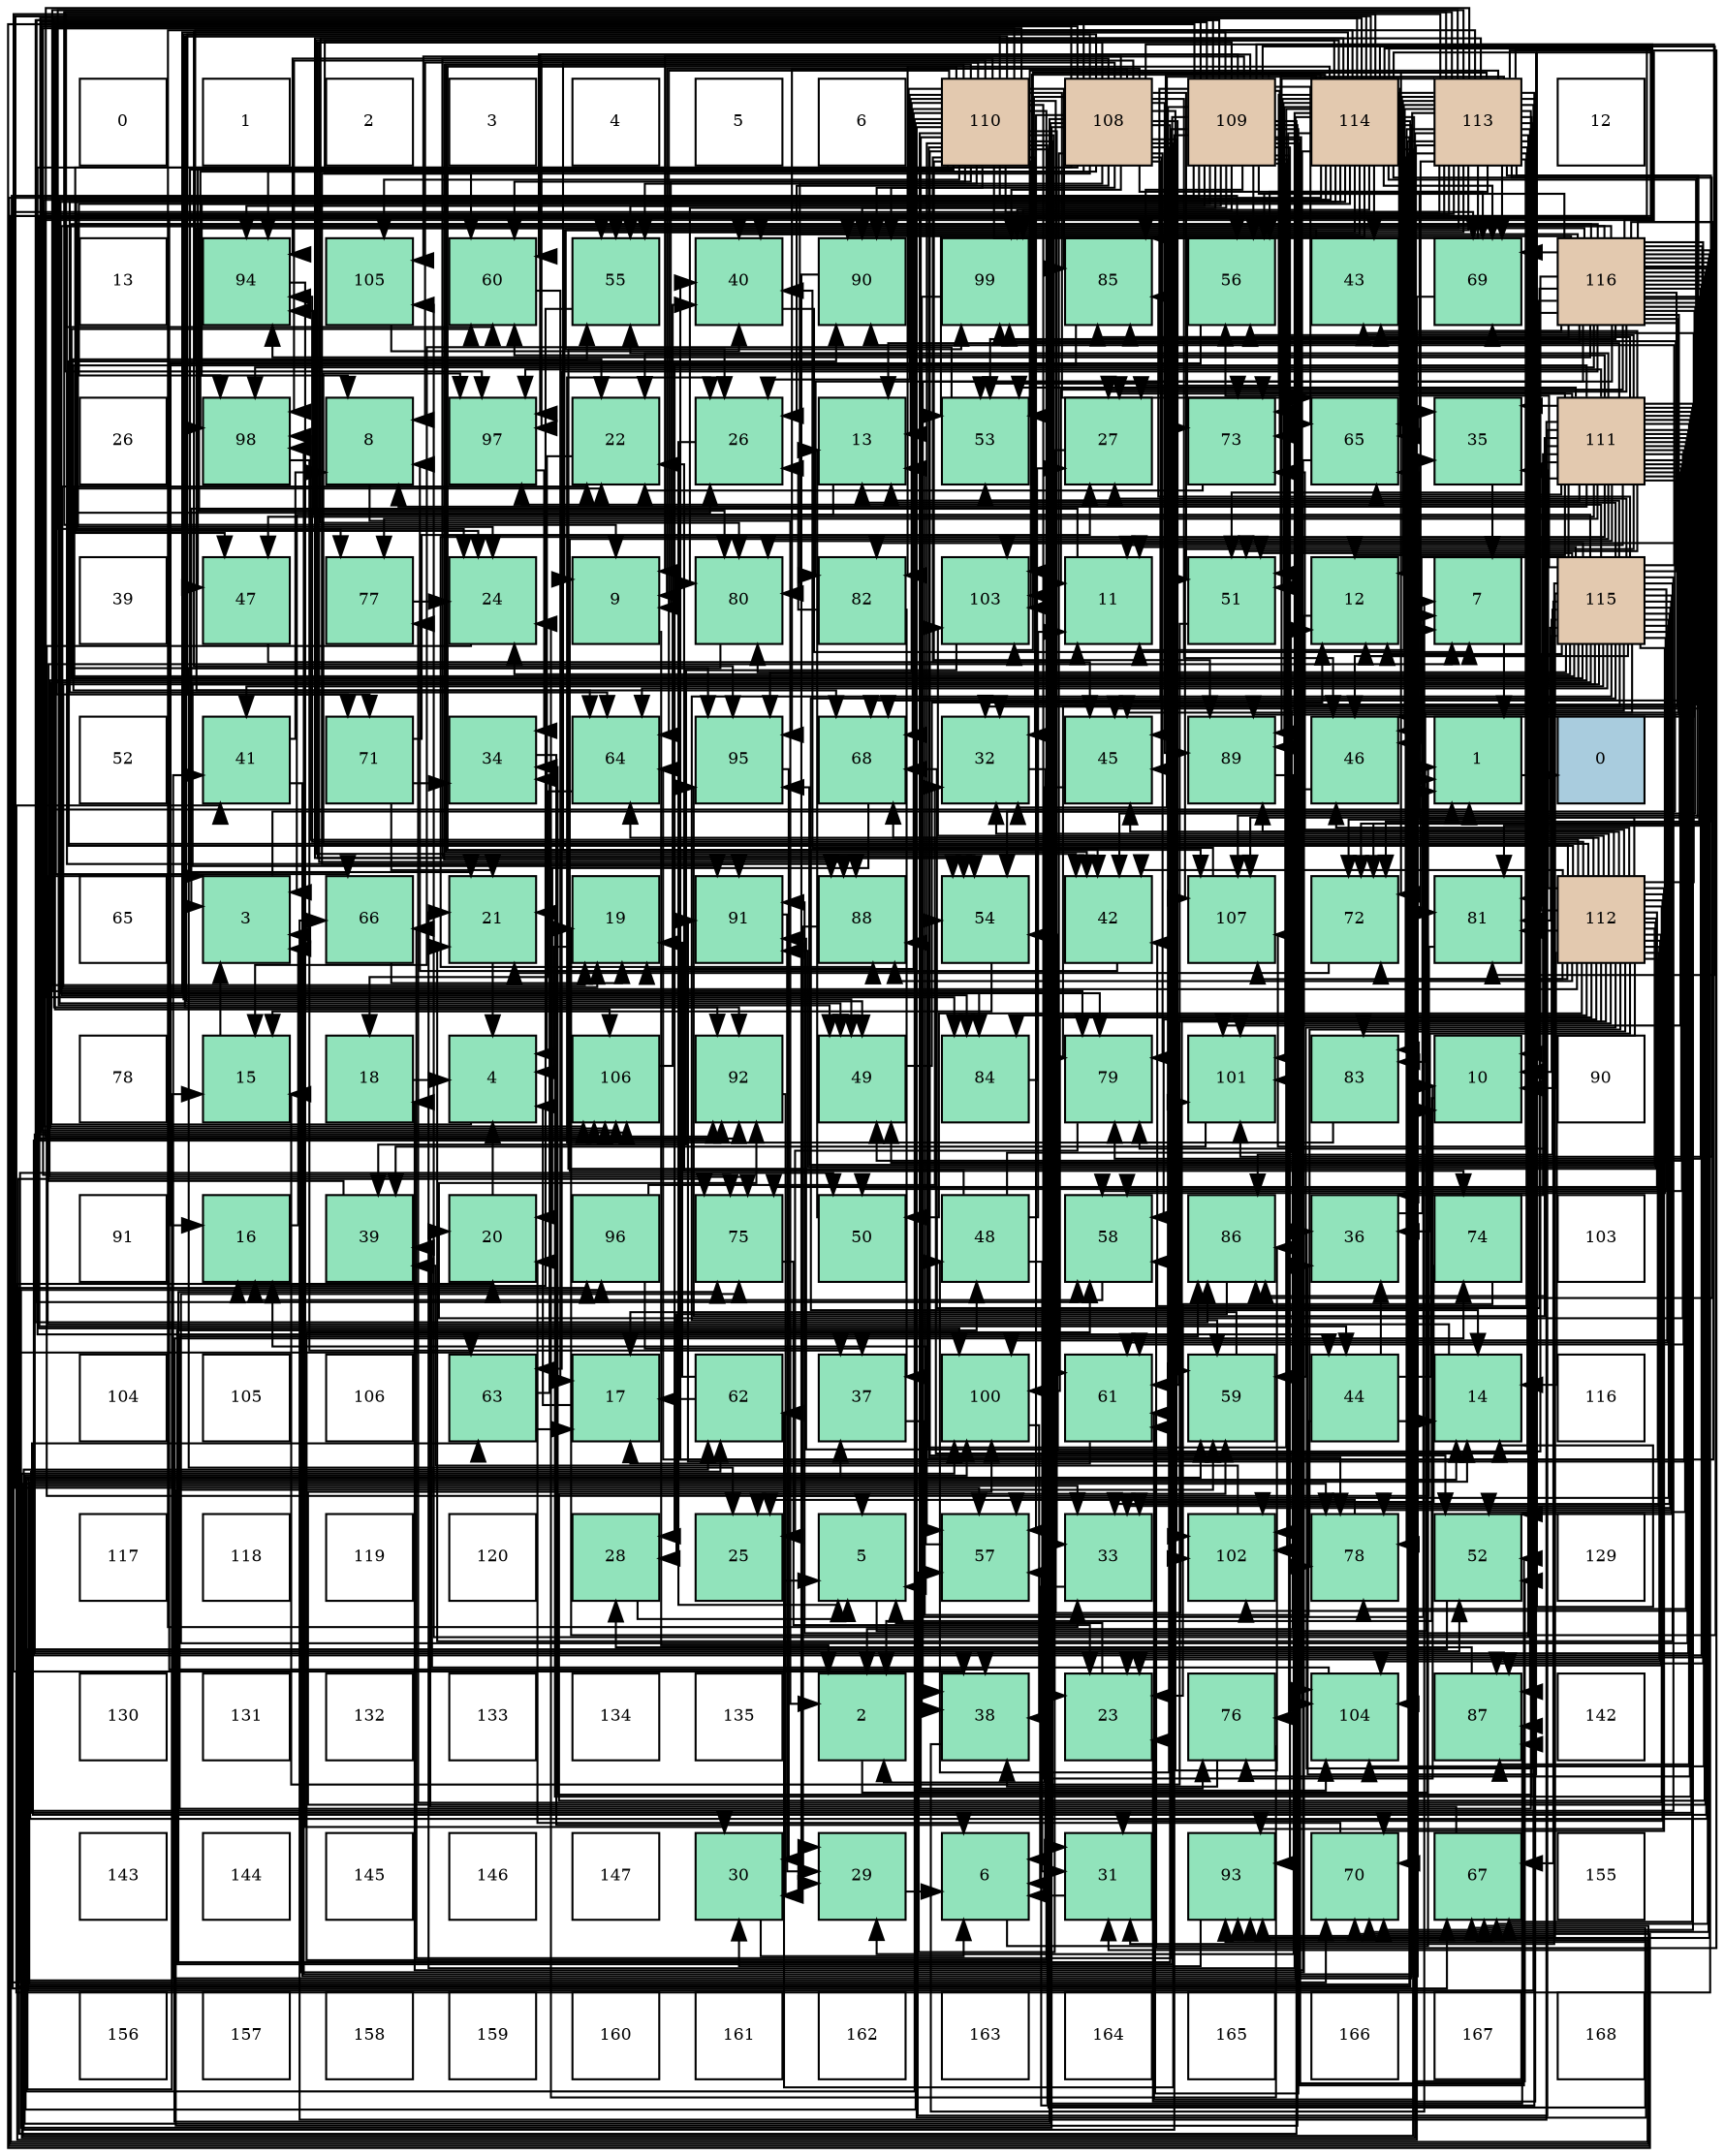 digraph layout{
 rankdir=TB;
 splines=ortho;
 node [style=filled shape=square fixedsize=true width=0.6];
0[label="0", fontsize=8, fillcolor="#ffffff"];
1[label="1", fontsize=8, fillcolor="#ffffff"];
2[label="2", fontsize=8, fillcolor="#ffffff"];
3[label="3", fontsize=8, fillcolor="#ffffff"];
4[label="4", fontsize=8, fillcolor="#ffffff"];
5[label="5", fontsize=8, fillcolor="#ffffff"];
6[label="6", fontsize=8, fillcolor="#ffffff"];
7[label="110", fontsize=8, fillcolor="#e3c9af"];
8[label="108", fontsize=8, fillcolor="#e3c9af"];
9[label="109", fontsize=8, fillcolor="#e3c9af"];
10[label="114", fontsize=8, fillcolor="#e3c9af"];
11[label="113", fontsize=8, fillcolor="#e3c9af"];
12[label="12", fontsize=8, fillcolor="#ffffff"];
13[label="13", fontsize=8, fillcolor="#ffffff"];
14[label="94", fontsize=8, fillcolor="#91e3bb"];
15[label="105", fontsize=8, fillcolor="#91e3bb"];
16[label="60", fontsize=8, fillcolor="#91e3bb"];
17[label="55", fontsize=8, fillcolor="#91e3bb"];
18[label="40", fontsize=8, fillcolor="#91e3bb"];
19[label="90", fontsize=8, fillcolor="#91e3bb"];
20[label="99", fontsize=8, fillcolor="#91e3bb"];
21[label="85", fontsize=8, fillcolor="#91e3bb"];
22[label="56", fontsize=8, fillcolor="#91e3bb"];
23[label="43", fontsize=8, fillcolor="#91e3bb"];
24[label="69", fontsize=8, fillcolor="#91e3bb"];
25[label="116", fontsize=8, fillcolor="#e3c9af"];
26[label="26", fontsize=8, fillcolor="#ffffff"];
27[label="98", fontsize=8, fillcolor="#91e3bb"];
28[label="8", fontsize=8, fillcolor="#91e3bb"];
29[label="97", fontsize=8, fillcolor="#91e3bb"];
30[label="22", fontsize=8, fillcolor="#91e3bb"];
31[label="26", fontsize=8, fillcolor="#91e3bb"];
32[label="13", fontsize=8, fillcolor="#91e3bb"];
33[label="53", fontsize=8, fillcolor="#91e3bb"];
34[label="27", fontsize=8, fillcolor="#91e3bb"];
35[label="73", fontsize=8, fillcolor="#91e3bb"];
36[label="65", fontsize=8, fillcolor="#91e3bb"];
37[label="35", fontsize=8, fillcolor="#91e3bb"];
38[label="111", fontsize=8, fillcolor="#e3c9af"];
39[label="39", fontsize=8, fillcolor="#ffffff"];
40[label="47", fontsize=8, fillcolor="#91e3bb"];
41[label="77", fontsize=8, fillcolor="#91e3bb"];
42[label="24", fontsize=8, fillcolor="#91e3bb"];
43[label="9", fontsize=8, fillcolor="#91e3bb"];
44[label="80", fontsize=8, fillcolor="#91e3bb"];
45[label="82", fontsize=8, fillcolor="#91e3bb"];
46[label="103", fontsize=8, fillcolor="#91e3bb"];
47[label="11", fontsize=8, fillcolor="#91e3bb"];
48[label="51", fontsize=8, fillcolor="#91e3bb"];
49[label="12", fontsize=8, fillcolor="#91e3bb"];
50[label="7", fontsize=8, fillcolor="#91e3bb"];
51[label="115", fontsize=8, fillcolor="#e3c9af"];
52[label="52", fontsize=8, fillcolor="#ffffff"];
53[label="41", fontsize=8, fillcolor="#91e3bb"];
54[label="71", fontsize=8, fillcolor="#91e3bb"];
55[label="34", fontsize=8, fillcolor="#91e3bb"];
56[label="64", fontsize=8, fillcolor="#91e3bb"];
57[label="95", fontsize=8, fillcolor="#91e3bb"];
58[label="68", fontsize=8, fillcolor="#91e3bb"];
59[label="32", fontsize=8, fillcolor="#91e3bb"];
60[label="45", fontsize=8, fillcolor="#91e3bb"];
61[label="89", fontsize=8, fillcolor="#91e3bb"];
62[label="46", fontsize=8, fillcolor="#91e3bb"];
63[label="1", fontsize=8, fillcolor="#91e3bb"];
64[label="0", fontsize=8, fillcolor="#a9ccde"];
65[label="65", fontsize=8, fillcolor="#ffffff"];
66[label="3", fontsize=8, fillcolor="#91e3bb"];
67[label="66", fontsize=8, fillcolor="#91e3bb"];
68[label="21", fontsize=8, fillcolor="#91e3bb"];
69[label="19", fontsize=8, fillcolor="#91e3bb"];
70[label="91", fontsize=8, fillcolor="#91e3bb"];
71[label="88", fontsize=8, fillcolor="#91e3bb"];
72[label="54", fontsize=8, fillcolor="#91e3bb"];
73[label="42", fontsize=8, fillcolor="#91e3bb"];
74[label="107", fontsize=8, fillcolor="#91e3bb"];
75[label="72", fontsize=8, fillcolor="#91e3bb"];
76[label="81", fontsize=8, fillcolor="#91e3bb"];
77[label="112", fontsize=8, fillcolor="#e3c9af"];
78[label="78", fontsize=8, fillcolor="#ffffff"];
79[label="15", fontsize=8, fillcolor="#91e3bb"];
80[label="18", fontsize=8, fillcolor="#91e3bb"];
81[label="4", fontsize=8, fillcolor="#91e3bb"];
82[label="106", fontsize=8, fillcolor="#91e3bb"];
83[label="92", fontsize=8, fillcolor="#91e3bb"];
84[label="49", fontsize=8, fillcolor="#91e3bb"];
85[label="84", fontsize=8, fillcolor="#91e3bb"];
86[label="79", fontsize=8, fillcolor="#91e3bb"];
87[label="101", fontsize=8, fillcolor="#91e3bb"];
88[label="83", fontsize=8, fillcolor="#91e3bb"];
89[label="10", fontsize=8, fillcolor="#91e3bb"];
90[label="90", fontsize=8, fillcolor="#ffffff"];
91[label="91", fontsize=8, fillcolor="#ffffff"];
92[label="16", fontsize=8, fillcolor="#91e3bb"];
93[label="39", fontsize=8, fillcolor="#91e3bb"];
94[label="20", fontsize=8, fillcolor="#91e3bb"];
95[label="96", fontsize=8, fillcolor="#91e3bb"];
96[label="75", fontsize=8, fillcolor="#91e3bb"];
97[label="50", fontsize=8, fillcolor="#91e3bb"];
98[label="48", fontsize=8, fillcolor="#91e3bb"];
99[label="58", fontsize=8, fillcolor="#91e3bb"];
100[label="86", fontsize=8, fillcolor="#91e3bb"];
101[label="36", fontsize=8, fillcolor="#91e3bb"];
102[label="74", fontsize=8, fillcolor="#91e3bb"];
103[label="103", fontsize=8, fillcolor="#ffffff"];
104[label="104", fontsize=8, fillcolor="#ffffff"];
105[label="105", fontsize=8, fillcolor="#ffffff"];
106[label="106", fontsize=8, fillcolor="#ffffff"];
107[label="63", fontsize=8, fillcolor="#91e3bb"];
108[label="17", fontsize=8, fillcolor="#91e3bb"];
109[label="62", fontsize=8, fillcolor="#91e3bb"];
110[label="37", fontsize=8, fillcolor="#91e3bb"];
111[label="100", fontsize=8, fillcolor="#91e3bb"];
112[label="61", fontsize=8, fillcolor="#91e3bb"];
113[label="59", fontsize=8, fillcolor="#91e3bb"];
114[label="44", fontsize=8, fillcolor="#91e3bb"];
115[label="14", fontsize=8, fillcolor="#91e3bb"];
116[label="116", fontsize=8, fillcolor="#ffffff"];
117[label="117", fontsize=8, fillcolor="#ffffff"];
118[label="118", fontsize=8, fillcolor="#ffffff"];
119[label="119", fontsize=8, fillcolor="#ffffff"];
120[label="120", fontsize=8, fillcolor="#ffffff"];
121[label="28", fontsize=8, fillcolor="#91e3bb"];
122[label="25", fontsize=8, fillcolor="#91e3bb"];
123[label="5", fontsize=8, fillcolor="#91e3bb"];
124[label="57", fontsize=8, fillcolor="#91e3bb"];
125[label="33", fontsize=8, fillcolor="#91e3bb"];
126[label="102", fontsize=8, fillcolor="#91e3bb"];
127[label="78", fontsize=8, fillcolor="#91e3bb"];
128[label="52", fontsize=8, fillcolor="#91e3bb"];
129[label="129", fontsize=8, fillcolor="#ffffff"];
130[label="130", fontsize=8, fillcolor="#ffffff"];
131[label="131", fontsize=8, fillcolor="#ffffff"];
132[label="132", fontsize=8, fillcolor="#ffffff"];
133[label="133", fontsize=8, fillcolor="#ffffff"];
134[label="134", fontsize=8, fillcolor="#ffffff"];
135[label="135", fontsize=8, fillcolor="#ffffff"];
136[label="2", fontsize=8, fillcolor="#91e3bb"];
137[label="38", fontsize=8, fillcolor="#91e3bb"];
138[label="23", fontsize=8, fillcolor="#91e3bb"];
139[label="76", fontsize=8, fillcolor="#91e3bb"];
140[label="104", fontsize=8, fillcolor="#91e3bb"];
141[label="87", fontsize=8, fillcolor="#91e3bb"];
142[label="142", fontsize=8, fillcolor="#ffffff"];
143[label="143", fontsize=8, fillcolor="#ffffff"];
144[label="144", fontsize=8, fillcolor="#ffffff"];
145[label="145", fontsize=8, fillcolor="#ffffff"];
146[label="146", fontsize=8, fillcolor="#ffffff"];
147[label="147", fontsize=8, fillcolor="#ffffff"];
148[label="30", fontsize=8, fillcolor="#91e3bb"];
149[label="29", fontsize=8, fillcolor="#91e3bb"];
150[label="6", fontsize=8, fillcolor="#91e3bb"];
151[label="31", fontsize=8, fillcolor="#91e3bb"];
152[label="93", fontsize=8, fillcolor="#91e3bb"];
153[label="70", fontsize=8, fillcolor="#91e3bb"];
154[label="67", fontsize=8, fillcolor="#91e3bb"];
155[label="155", fontsize=8, fillcolor="#ffffff"];
156[label="156", fontsize=8, fillcolor="#ffffff"];
157[label="157", fontsize=8, fillcolor="#ffffff"];
158[label="158", fontsize=8, fillcolor="#ffffff"];
159[label="159", fontsize=8, fillcolor="#ffffff"];
160[label="160", fontsize=8, fillcolor="#ffffff"];
161[label="161", fontsize=8, fillcolor="#ffffff"];
162[label="162", fontsize=8, fillcolor="#ffffff"];
163[label="163", fontsize=8, fillcolor="#ffffff"];
164[label="164", fontsize=8, fillcolor="#ffffff"];
165[label="165", fontsize=8, fillcolor="#ffffff"];
166[label="166", fontsize=8, fillcolor="#ffffff"];
167[label="167", fontsize=8, fillcolor="#ffffff"];
168[label="168", fontsize=8, fillcolor="#ffffff"];
edge [constraint=false, style=vis];63 -> 64;
136 -> 63;
66 -> 63;
81 -> 63;
123 -> 63;
150 -> 63;
50 -> 63;
28 -> 136;
43 -> 136;
89 -> 136;
47 -> 66;
49 -> 66;
32 -> 66;
115 -> 66;
79 -> 66;
92 -> 66;
108 -> 81;
80 -> 81;
69 -> 81;
94 -> 81;
68 -> 81;
30 -> 81;
138 -> 123;
42 -> 123;
122 -> 123;
31 -> 123;
34 -> 123;
121 -> 123;
149 -> 150;
148 -> 150;
151 -> 150;
59 -> 150;
125 -> 150;
55 -> 150;
37 -> 50;
101 -> 50;
110 -> 50;
137 -> 50;
93 -> 50;
18 -> 50;
53 -> 28;
53 -> 37;
73 -> 28;
23 -> 43;
114 -> 89;
114 -> 32;
114 -> 115;
114 -> 101;
60 -> 136;
62 -> 136;
40 -> 47;
98 -> 47;
98 -> 49;
98 -> 30;
98 -> 151;
84 -> 49;
97 -> 32;
48 -> 79;
128 -> 79;
33 -> 79;
72 -> 79;
17 -> 92;
22 -> 92;
124 -> 92;
99 -> 92;
113 -> 108;
16 -> 108;
112 -> 108;
109 -> 108;
109 -> 69;
107 -> 108;
107 -> 55;
56 -> 80;
36 -> 80;
67 -> 69;
154 -> 94;
58 -> 94;
24 -> 94;
153 -> 94;
54 -> 68;
54 -> 34;
54 -> 55;
75 -> 68;
35 -> 30;
102 -> 138;
102 -> 125;
96 -> 138;
139 -> 42;
139 -> 137;
41 -> 42;
127 -> 122;
86 -> 122;
44 -> 122;
76 -> 122;
45 -> 31;
45 -> 110;
88 -> 31;
85 -> 34;
21 -> 121;
100 -> 121;
141 -> 121;
71 -> 149;
61 -> 149;
19 -> 149;
70 -> 149;
83 -> 148;
152 -> 148;
14 -> 148;
57 -> 148;
95 -> 59;
95 -> 110;
29 -> 55;
27 -> 110;
20 -> 137;
111 -> 137;
87 -> 93;
126 -> 93;
46 -> 93;
140 -> 93;
15 -> 18;
82 -> 18;
74 -> 18;
8 -> 43;
8 -> 31;
8 -> 73;
8 -> 114;
8 -> 60;
8 -> 62;
8 -> 40;
8 -> 98;
8 -> 84;
8 -> 48;
8 -> 72;
8 -> 17;
8 -> 124;
8 -> 113;
8 -> 112;
8 -> 109;
8 -> 67;
8 -> 58;
8 -> 24;
8 -> 153;
8 -> 54;
8 -> 102;
8 -> 96;
8 -> 86;
8 -> 100;
8 -> 71;
8 -> 61;
8 -> 19;
8 -> 70;
8 -> 14;
8 -> 57;
8 -> 95;
8 -> 29;
8 -> 27;
8 -> 20;
8 -> 111;
8 -> 126;
8 -> 46;
8 -> 15;
8 -> 82;
8 -> 74;
9 -> 28;
9 -> 43;
9 -> 37;
9 -> 114;
9 -> 98;
9 -> 84;
9 -> 128;
9 -> 33;
9 -> 72;
9 -> 17;
9 -> 22;
9 -> 99;
9 -> 113;
9 -> 16;
9 -> 112;
9 -> 109;
9 -> 36;
9 -> 67;
9 -> 153;
9 -> 54;
9 -> 75;
9 -> 35;
9 -> 139;
9 -> 44;
9 -> 85;
9 -> 21;
9 -> 100;
9 -> 141;
9 -> 19;
9 -> 70;
9 -> 83;
9 -> 152;
9 -> 14;
9 -> 95;
9 -> 29;
9 -> 20;
9 -> 111;
9 -> 87;
9 -> 126;
9 -> 140;
9 -> 82;
7 -> 28;
7 -> 43;
7 -> 89;
7 -> 32;
7 -> 115;
7 -> 69;
7 -> 68;
7 -> 30;
7 -> 138;
7 -> 31;
7 -> 151;
7 -> 59;
7 -> 125;
7 -> 110;
7 -> 73;
7 -> 60;
7 -> 40;
7 -> 84;
7 -> 128;
7 -> 22;
7 -> 124;
7 -> 99;
7 -> 16;
7 -> 56;
7 -> 36;
7 -> 154;
7 -> 58;
7 -> 24;
7 -> 35;
7 -> 96;
7 -> 139;
7 -> 127;
7 -> 44;
7 -> 21;
7 -> 141;
7 -> 71;
7 -> 61;
7 -> 19;
7 -> 83;
7 -> 152;
7 -> 14;
7 -> 57;
7 -> 27;
7 -> 87;
7 -> 46;
7 -> 140;
7 -> 15;
7 -> 82;
7 -> 74;
38 -> 28;
38 -> 47;
38 -> 49;
38 -> 32;
38 -> 68;
38 -> 34;
38 -> 37;
38 -> 101;
38 -> 62;
38 -> 40;
38 -> 84;
38 -> 48;
38 -> 128;
38 -> 33;
38 -> 72;
38 -> 17;
38 -> 22;
38 -> 124;
38 -> 99;
38 -> 16;
38 -> 112;
38 -> 109;
38 -> 56;
38 -> 36;
38 -> 67;
38 -> 154;
38 -> 24;
38 -> 153;
38 -> 75;
38 -> 35;
38 -> 102;
38 -> 96;
38 -> 139;
38 -> 41;
38 -> 127;
38 -> 86;
38 -> 44;
38 -> 76;
38 -> 21;
38 -> 100;
38 -> 141;
38 -> 71;
38 -> 70;
38 -> 83;
38 -> 57;
38 -> 29;
38 -> 20;
38 -> 87;
38 -> 126;
38 -> 82;
38 -> 74;
77 -> 89;
77 -> 49;
77 -> 115;
77 -> 30;
77 -> 138;
77 -> 31;
77 -> 151;
77 -> 59;
77 -> 125;
77 -> 37;
77 -> 101;
77 -> 18;
77 -> 73;
77 -> 23;
77 -> 60;
77 -> 62;
77 -> 97;
77 -> 99;
77 -> 113;
77 -> 112;
77 -> 56;
77 -> 36;
77 -> 58;
77 -> 153;
77 -> 75;
77 -> 35;
77 -> 96;
77 -> 41;
77 -> 127;
77 -> 76;
77 -> 88;
77 -> 85;
77 -> 141;
77 -> 71;
77 -> 61;
77 -> 19;
77 -> 70;
77 -> 152;
77 -> 14;
77 -> 57;
77 -> 29;
77 -> 27;
77 -> 20;
77 -> 111;
77 -> 87;
77 -> 126;
77 -> 46;
77 -> 140;
77 -> 74;
11 -> 43;
11 -> 47;
11 -> 49;
11 -> 69;
11 -> 30;
11 -> 138;
11 -> 42;
11 -> 31;
11 -> 59;
11 -> 55;
11 -> 101;
11 -> 137;
11 -> 73;
11 -> 60;
11 -> 62;
11 -> 48;
11 -> 128;
11 -> 33;
11 -> 72;
11 -> 17;
11 -> 22;
11 -> 124;
11 -> 99;
11 -> 113;
11 -> 16;
11 -> 36;
11 -> 154;
11 -> 58;
11 -> 24;
11 -> 153;
11 -> 75;
11 -> 35;
11 -> 41;
11 -> 127;
11 -> 86;
11 -> 44;
11 -> 76;
11 -> 85;
11 -> 21;
11 -> 100;
11 -> 141;
11 -> 61;
11 -> 70;
11 -> 83;
11 -> 29;
11 -> 27;
11 -> 111;
11 -> 46;
11 -> 140;
11 -> 15;
11 -> 74;
10 -> 115;
10 -> 69;
10 -> 68;
10 -> 42;
10 -> 34;
10 -> 151;
10 -> 59;
10 -> 125;
10 -> 101;
10 -> 137;
10 -> 18;
10 -> 53;
10 -> 73;
10 -> 23;
10 -> 60;
10 -> 84;
10 -> 97;
10 -> 48;
10 -> 33;
10 -> 72;
10 -> 17;
10 -> 124;
10 -> 16;
10 -> 112;
10 -> 107;
10 -> 56;
10 -> 36;
10 -> 154;
10 -> 58;
10 -> 24;
10 -> 35;
10 -> 96;
10 -> 127;
10 -> 86;
10 -> 76;
10 -> 45;
10 -> 88;
10 -> 71;
10 -> 61;
10 -> 83;
10 -> 152;
10 -> 57;
10 -> 27;
10 -> 20;
10 -> 87;
10 -> 126;
10 -> 46;
10 -> 140;
10 -> 82;
51 -> 89;
51 -> 47;
51 -> 49;
51 -> 32;
51 -> 115;
51 -> 69;
51 -> 68;
51 -> 30;
51 -> 42;
51 -> 34;
51 -> 151;
51 -> 125;
51 -> 53;
51 -> 62;
51 -> 84;
51 -> 97;
51 -> 48;
51 -> 128;
51 -> 33;
51 -> 17;
51 -> 22;
51 -> 124;
51 -> 99;
51 -> 113;
51 -> 16;
51 -> 112;
51 -> 107;
51 -> 56;
51 -> 154;
51 -> 75;
51 -> 96;
51 -> 127;
51 -> 86;
51 -> 44;
51 -> 76;
51 -> 45;
51 -> 88;
51 -> 21;
51 -> 100;
51 -> 19;
51 -> 70;
51 -> 152;
51 -> 14;
51 -> 29;
51 -> 20;
51 -> 111;
51 -> 87;
51 -> 126;
51 -> 82;
25 -> 89;
25 -> 47;
25 -> 32;
25 -> 115;
25 -> 138;
25 -> 42;
25 -> 34;
25 -> 59;
25 -> 125;
25 -> 137;
25 -> 18;
25 -> 53;
25 -> 73;
25 -> 23;
25 -> 60;
25 -> 62;
25 -> 48;
25 -> 128;
25 -> 33;
25 -> 72;
25 -> 22;
25 -> 113;
25 -> 107;
25 -> 56;
25 -> 154;
25 -> 58;
25 -> 24;
25 -> 153;
25 -> 75;
25 -> 86;
25 -> 44;
25 -> 76;
25 -> 45;
25 -> 85;
25 -> 21;
25 -> 100;
25 -> 141;
25 -> 71;
25 -> 61;
25 -> 19;
25 -> 83;
25 -> 152;
25 -> 14;
25 -> 57;
25 -> 27;
25 -> 111;
25 -> 46;
25 -> 140;
25 -> 74;
edge [constraint=true, style=invis];
0 -> 13 -> 26 -> 39 -> 52 -> 65 -> 78 -> 91 -> 104 -> 117 -> 130 -> 143 -> 156;
1 -> 14 -> 27 -> 40 -> 53 -> 66 -> 79 -> 92 -> 105 -> 118 -> 131 -> 144 -> 157;
2 -> 15 -> 28 -> 41 -> 54 -> 67 -> 80 -> 93 -> 106 -> 119 -> 132 -> 145 -> 158;
3 -> 16 -> 29 -> 42 -> 55 -> 68 -> 81 -> 94 -> 107 -> 120 -> 133 -> 146 -> 159;
4 -> 17 -> 30 -> 43 -> 56 -> 69 -> 82 -> 95 -> 108 -> 121 -> 134 -> 147 -> 160;
5 -> 18 -> 31 -> 44 -> 57 -> 70 -> 83 -> 96 -> 109 -> 122 -> 135 -> 148 -> 161;
6 -> 19 -> 32 -> 45 -> 58 -> 71 -> 84 -> 97 -> 110 -> 123 -> 136 -> 149 -> 162;
7 -> 20 -> 33 -> 46 -> 59 -> 72 -> 85 -> 98 -> 111 -> 124 -> 137 -> 150 -> 163;
8 -> 21 -> 34 -> 47 -> 60 -> 73 -> 86 -> 99 -> 112 -> 125 -> 138 -> 151 -> 164;
9 -> 22 -> 35 -> 48 -> 61 -> 74 -> 87 -> 100 -> 113 -> 126 -> 139 -> 152 -> 165;
10 -> 23 -> 36 -> 49 -> 62 -> 75 -> 88 -> 101 -> 114 -> 127 -> 140 -> 153 -> 166;
11 -> 24 -> 37 -> 50 -> 63 -> 76 -> 89 -> 102 -> 115 -> 128 -> 141 -> 154 -> 167;
12 -> 25 -> 38 -> 51 -> 64 -> 77 -> 90 -> 103 -> 116 -> 129 -> 142 -> 155 -> 168;
rank = same {0 -> 1 -> 2 -> 3 -> 4 -> 5 -> 6 -> 7 -> 8 -> 9 -> 10 -> 11 -> 12};
rank = same {13 -> 14 -> 15 -> 16 -> 17 -> 18 -> 19 -> 20 -> 21 -> 22 -> 23 -> 24 -> 25};
rank = same {26 -> 27 -> 28 -> 29 -> 30 -> 31 -> 32 -> 33 -> 34 -> 35 -> 36 -> 37 -> 38};
rank = same {39 -> 40 -> 41 -> 42 -> 43 -> 44 -> 45 -> 46 -> 47 -> 48 -> 49 -> 50 -> 51};
rank = same {52 -> 53 -> 54 -> 55 -> 56 -> 57 -> 58 -> 59 -> 60 -> 61 -> 62 -> 63 -> 64};
rank = same {65 -> 66 -> 67 -> 68 -> 69 -> 70 -> 71 -> 72 -> 73 -> 74 -> 75 -> 76 -> 77};
rank = same {78 -> 79 -> 80 -> 81 -> 82 -> 83 -> 84 -> 85 -> 86 -> 87 -> 88 -> 89 -> 90};
rank = same {91 -> 92 -> 93 -> 94 -> 95 -> 96 -> 97 -> 98 -> 99 -> 100 -> 101 -> 102 -> 103};
rank = same {104 -> 105 -> 106 -> 107 -> 108 -> 109 -> 110 -> 111 -> 112 -> 113 -> 114 -> 115 -> 116};
rank = same {117 -> 118 -> 119 -> 120 -> 121 -> 122 -> 123 -> 124 -> 125 -> 126 -> 127 -> 128 -> 129};
rank = same {130 -> 131 -> 132 -> 133 -> 134 -> 135 -> 136 -> 137 -> 138 -> 139 -> 140 -> 141 -> 142};
rank = same {143 -> 144 -> 145 -> 146 -> 147 -> 148 -> 149 -> 150 -> 151 -> 152 -> 153 -> 154 -> 155};
rank = same {156 -> 157 -> 158 -> 159 -> 160 -> 161 -> 162 -> 163 -> 164 -> 165 -> 166 -> 167 -> 168};
}